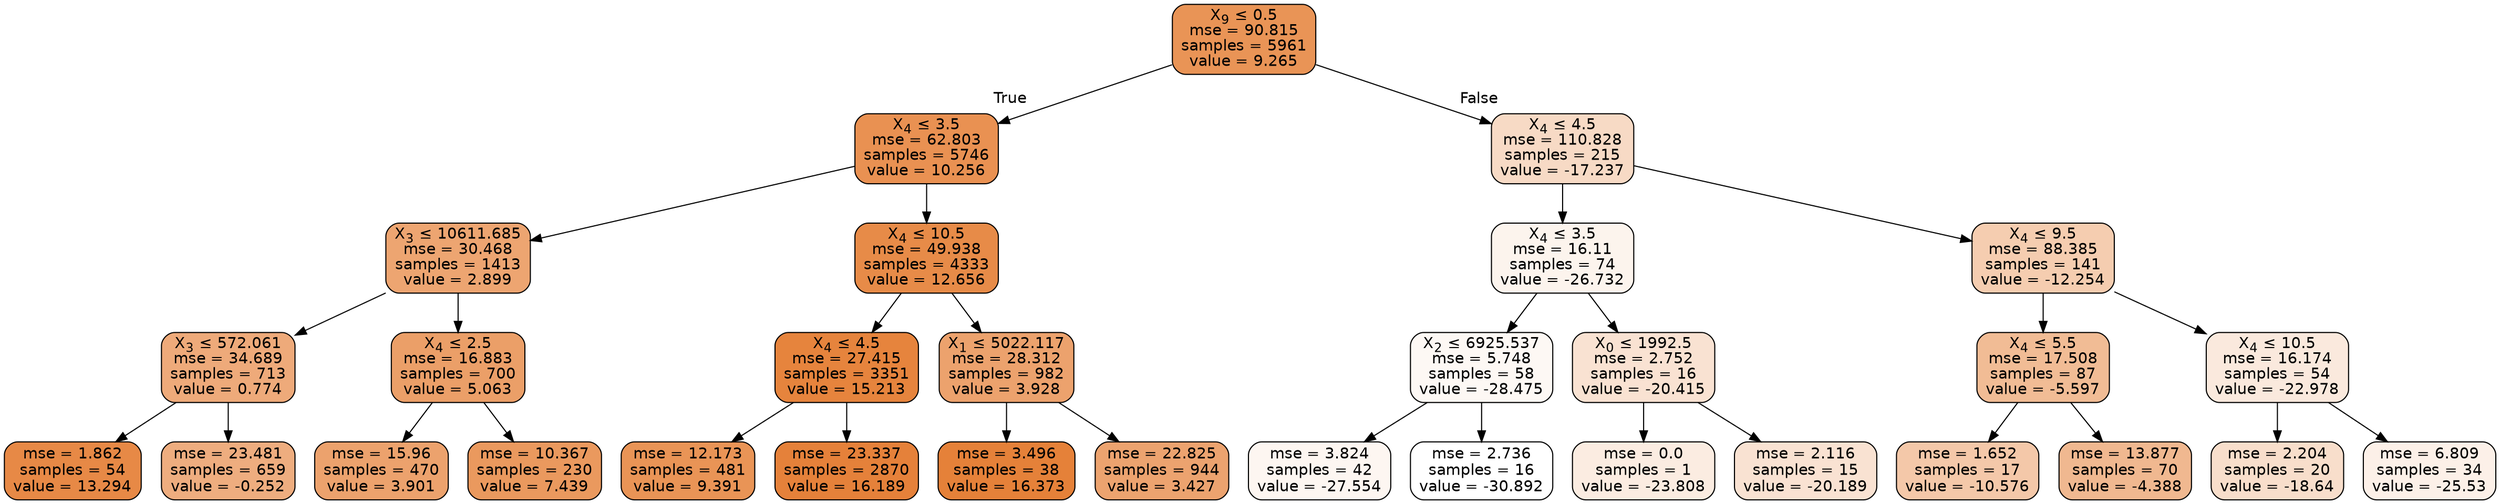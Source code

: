 digraph Tree {
node [shape=box, style="filled, rounded", color="black", fontname=helvetica] ;
edge [fontname=helvetica] ;
0 [label=<X<SUB>9</SUB> &le; 0.5<br/>mse = 90.815<br/>samples = 5961<br/>value = 9.265>, fillcolor="#e58139d9"] ;
1 [label=<X<SUB>4</SUB> &le; 3.5<br/>mse = 62.803<br/>samples = 5746<br/>value = 10.256>, fillcolor="#e58139de"] ;
0 -> 1 [labeldistance=2.5, labelangle=45, headlabel="True"] ;
2 [label=<X<SUB>3</SUB> &le; 10611.685<br/>mse = 30.468<br/>samples = 1413<br/>value = 2.899>, fillcolor="#e58139b6"] ;
1 -> 2 ;
3 [label=<X<SUB>3</SUB> &le; 572.061<br/>mse = 34.689<br/>samples = 713<br/>value = 0.774>, fillcolor="#e58139ab"] ;
2 -> 3 ;
4 [label=<mse = 1.862<br/>samples = 54<br/>value = 13.294>, fillcolor="#e58139ee"] ;
3 -> 4 ;
5 [label=<mse = 23.481<br/>samples = 659<br/>value = -0.252>, fillcolor="#e58139a5"] ;
3 -> 5 ;
6 [label=<X<SUB>4</SUB> &le; 2.5<br/>mse = 16.883<br/>samples = 700<br/>value = 5.063>, fillcolor="#e58139c2"] ;
2 -> 6 ;
7 [label=<mse = 15.96<br/>samples = 470<br/>value = 3.901>, fillcolor="#e58139bc"] ;
6 -> 7 ;
8 [label=<mse = 10.367<br/>samples = 230<br/>value = 7.439>, fillcolor="#e58139cf"] ;
6 -> 8 ;
9 [label=<X<SUB>4</SUB> &le; 10.5<br/>mse = 49.938<br/>samples = 4333<br/>value = 12.656>, fillcolor="#e58139eb"] ;
1 -> 9 ;
10 [label=<X<SUB>4</SUB> &le; 4.5<br/>mse = 27.415<br/>samples = 3351<br/>value = 15.213>, fillcolor="#e58139f9"] ;
9 -> 10 ;
11 [label=<mse = 12.173<br/>samples = 481<br/>value = 9.391>, fillcolor="#e58139d9"] ;
10 -> 11 ;
12 [label=<mse = 23.337<br/>samples = 2870<br/>value = 16.189>, fillcolor="#e58139fe"] ;
10 -> 12 ;
13 [label=<X<SUB>1</SUB> &le; 5022.117<br/>mse = 28.312<br/>samples = 982<br/>value = 3.928>, fillcolor="#e58139bc"] ;
9 -> 13 ;
14 [label=<mse = 3.496<br/>samples = 38<br/>value = 16.373>, fillcolor="#e58139ff"] ;
13 -> 14 ;
15 [label=<mse = 22.825<br/>samples = 944<br/>value = 3.427>, fillcolor="#e58139b9"] ;
13 -> 15 ;
16 [label=<X<SUB>4</SUB> &le; 4.5<br/>mse = 110.828<br/>samples = 215<br/>value = -17.237>, fillcolor="#e581394a"] ;
0 -> 16 [labeldistance=2.5, labelangle=-45, headlabel="False"] ;
17 [label=<X<SUB>4</SUB> &le; 3.5<br/>mse = 16.11<br/>samples = 74<br/>value = -26.732>, fillcolor="#e5813916"] ;
16 -> 17 ;
18 [label=<X<SUB>2</SUB> &le; 6925.537<br/>mse = 5.748<br/>samples = 58<br/>value = -28.475>, fillcolor="#e581390d"] ;
17 -> 18 ;
19 [label=<mse = 3.824<br/>samples = 42<br/>value = -27.554>, fillcolor="#e5813912"] ;
18 -> 19 ;
20 [label=<mse = 2.736<br/>samples = 16<br/>value = -30.892>, fillcolor="#e5813900"] ;
18 -> 20 ;
21 [label=<X<SUB>0</SUB> &le; 1992.5<br/>mse = 2.752<br/>samples = 16<br/>value = -20.415>, fillcolor="#e5813939"] ;
17 -> 21 ;
22 [label=<mse = 0.0<br/>samples = 1<br/>value = -23.808>, fillcolor="#e5813926"] ;
21 -> 22 ;
23 [label=<mse = 2.116<br/>samples = 15<br/>value = -20.189>, fillcolor="#e581393a"] ;
21 -> 23 ;
24 [label=<X<SUB>4</SUB> &le; 9.5<br/>mse = 88.385<br/>samples = 141<br/>value = -12.254>, fillcolor="#e5813965"] ;
16 -> 24 ;
25 [label=<X<SUB>4</SUB> &le; 5.5<br/>mse = 17.508<br/>samples = 87<br/>value = -5.597>, fillcolor="#e5813988"] ;
24 -> 25 ;
26 [label=<mse = 1.652<br/>samples = 17<br/>value = -10.576>, fillcolor="#e581396e"] ;
25 -> 26 ;
27 [label=<mse = 13.877<br/>samples = 70<br/>value = -4.388>, fillcolor="#e581398f"] ;
25 -> 27 ;
28 [label=<X<SUB>4</SUB> &le; 10.5<br/>mse = 16.174<br/>samples = 54<br/>value = -22.978>, fillcolor="#e581392b"] ;
24 -> 28 ;
29 [label=<mse = 2.204<br/>samples = 20<br/>value = -18.64>, fillcolor="#e5813942"] ;
28 -> 29 ;
30 [label=<mse = 6.809<br/>samples = 34<br/>value = -25.53>, fillcolor="#e581391d"] ;
28 -> 30 ;
}